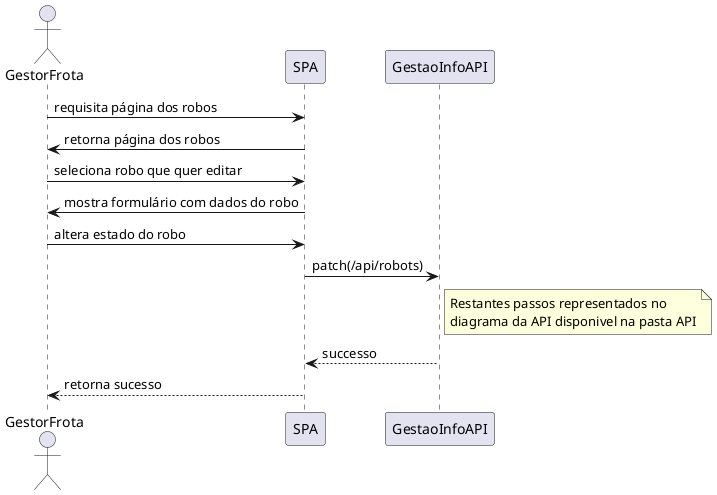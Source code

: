 @startuml

actor GestorFrota as User

participant SPA
participant "GestaoInfoAPI" as API

User -> SPA: requisita página dos robos
SPA -> User: retorna página dos robos

User -> SPA: seleciona robo que quer editar
SPA -> User: mostra formulário com dados do robo

User -> SPA: altera estado do robo

SPA -> API: patch(/api/robots)

note right of API 
    Restantes passos representados no 
    diagrama da API disponivel na pasta API
end note

API --> SPA: successo
SPA --> User: retorna sucesso

@enduml